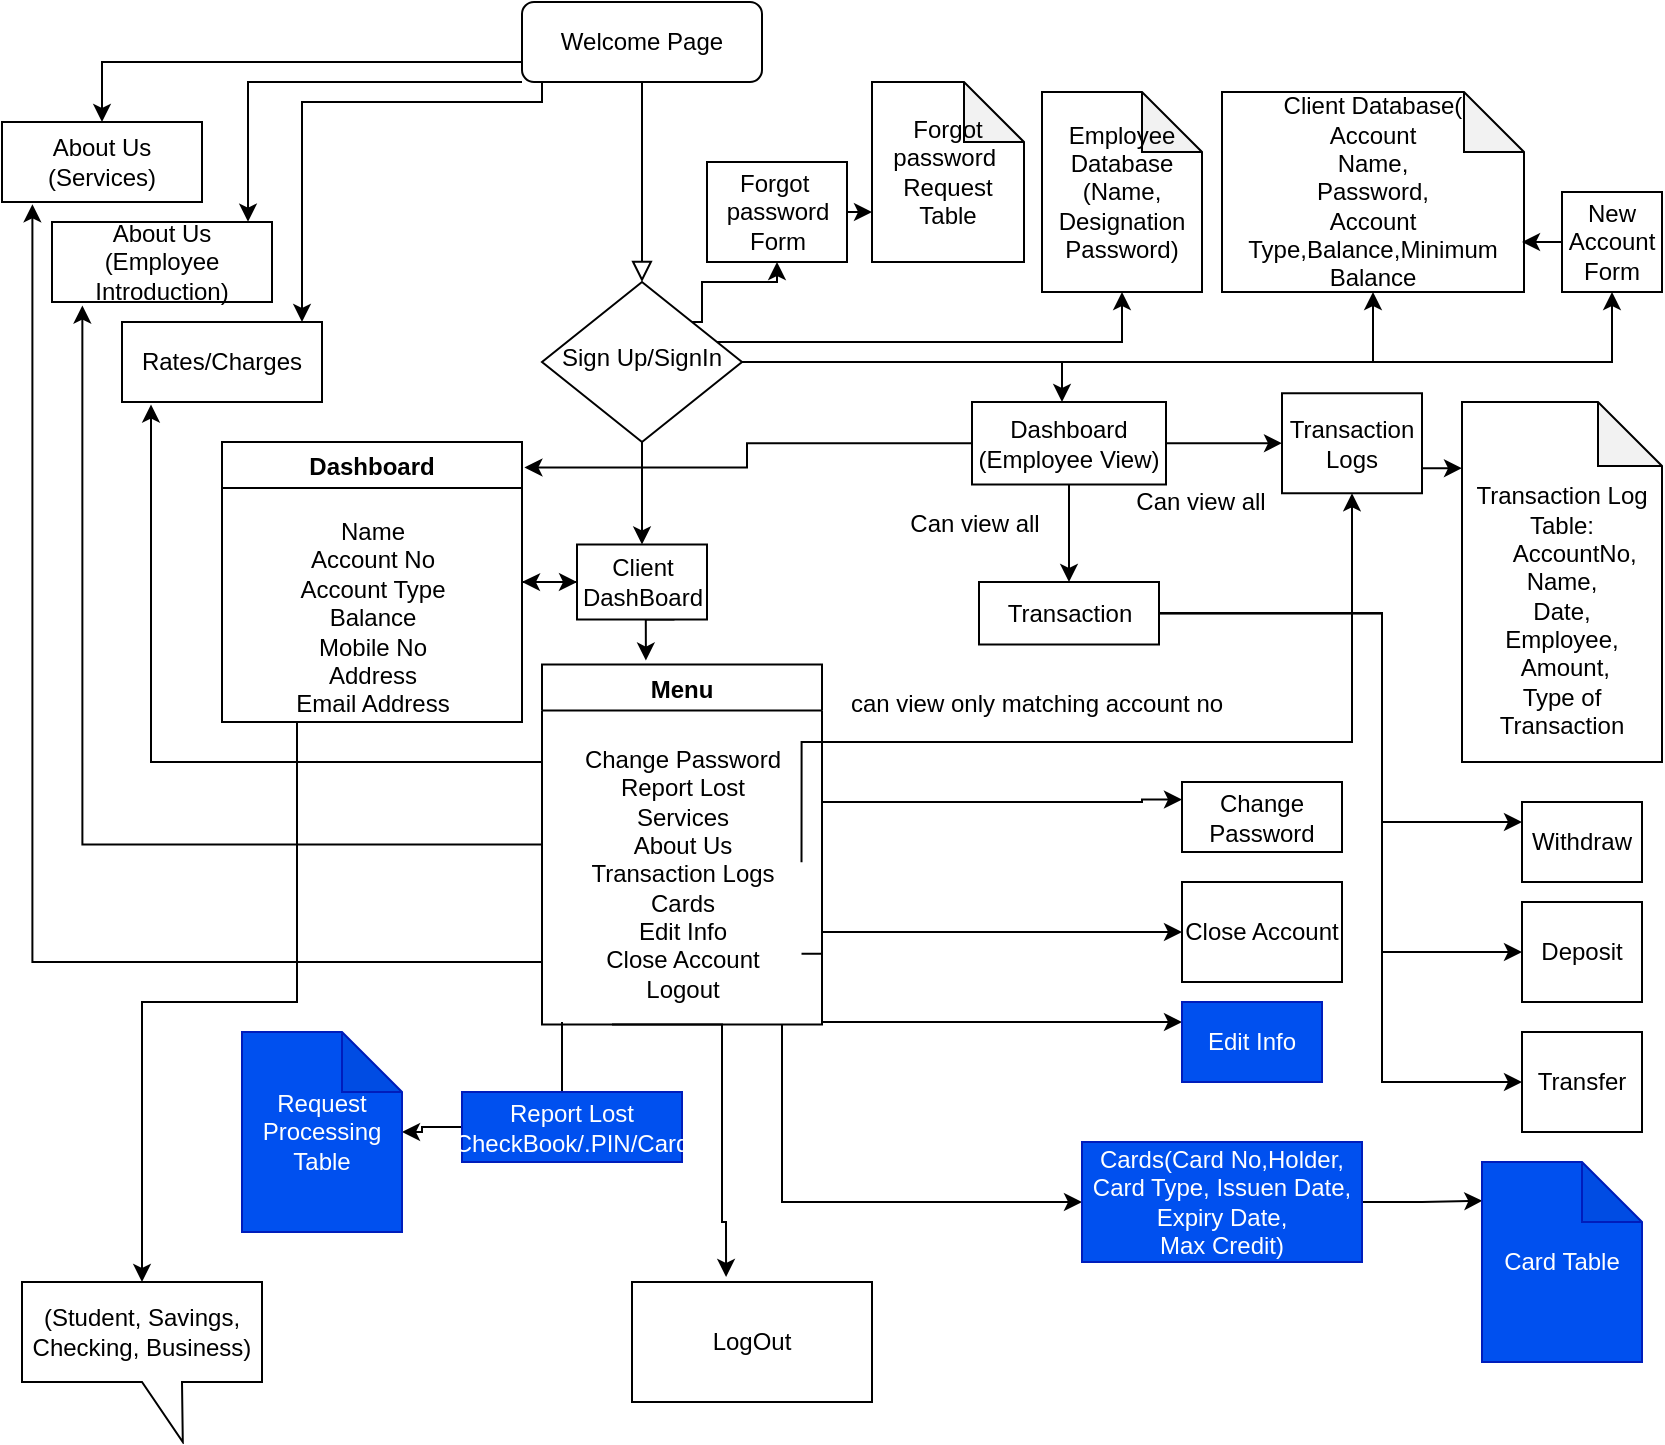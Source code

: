 <mxfile version="20.4.0" type="github">
  <diagram id="C5RBs43oDa-KdzZeNtuy" name="Page-1">
    <mxGraphModel dx="1726" dy="984" grid="0" gridSize="10" guides="1" tooltips="1" connect="1" arrows="1" fold="1" page="1" pageScale="1" pageWidth="827" pageHeight="1169" math="0" shadow="0">
      <root>
        <mxCell id="WIyWlLk6GJQsqaUBKTNV-0" />
        <mxCell id="WIyWlLk6GJQsqaUBKTNV-1" parent="WIyWlLk6GJQsqaUBKTNV-0" />
        <mxCell id="WIyWlLk6GJQsqaUBKTNV-2" value="" style="rounded=0;html=1;jettySize=auto;orthogonalLoop=1;fontSize=11;endArrow=block;endFill=0;endSize=8;strokeWidth=1;shadow=0;labelBackgroundColor=none;edgeStyle=orthogonalEdgeStyle;exitX=0.5;exitY=1;exitDx=0;exitDy=0;" parent="WIyWlLk6GJQsqaUBKTNV-1" source="WIyWlLk6GJQsqaUBKTNV-3" target="WIyWlLk6GJQsqaUBKTNV-6" edge="1">
          <mxGeometry relative="1" as="geometry">
            <Array as="points" />
          </mxGeometry>
        </mxCell>
        <mxCell id="RE7xwJCLeJIO6roD6Kax-3" value="" style="edgeStyle=orthogonalEdgeStyle;rounded=0;orthogonalLoop=1;jettySize=auto;html=1;entryX=0.891;entryY=-0.004;entryDx=0;entryDy=0;entryPerimeter=0;" parent="WIyWlLk6GJQsqaUBKTNV-1" source="WIyWlLk6GJQsqaUBKTNV-3" target="RE7xwJCLeJIO6roD6Kax-2" edge="1">
          <mxGeometry relative="1" as="geometry">
            <Array as="points">
              <mxPoint x="113" y="60" />
            </Array>
          </mxGeometry>
        </mxCell>
        <mxCell id="RE7xwJCLeJIO6roD6Kax-6" value="" style="edgeStyle=orthogonalEdgeStyle;rounded=0;orthogonalLoop=1;jettySize=auto;html=1;" parent="WIyWlLk6GJQsqaUBKTNV-1" source="WIyWlLk6GJQsqaUBKTNV-3" target="RE7xwJCLeJIO6roD6Kax-4" edge="1">
          <mxGeometry relative="1" as="geometry">
            <Array as="points">
              <mxPoint x="260" y="70" />
              <mxPoint x="140" y="70" />
            </Array>
          </mxGeometry>
        </mxCell>
        <mxCell id="RE7xwJCLeJIO6roD6Kax-12" style="edgeStyle=orthogonalEdgeStyle;rounded=0;orthogonalLoop=1;jettySize=auto;html=1;exitX=0;exitY=0.25;exitDx=0;exitDy=0;" parent="WIyWlLk6GJQsqaUBKTNV-1" source="WIyWlLk6GJQsqaUBKTNV-3" target="RE7xwJCLeJIO6roD6Kax-11" edge="1">
          <mxGeometry relative="1" as="geometry">
            <mxPoint x="220" y="130" as="targetPoint" />
            <Array as="points">
              <mxPoint x="250" y="50" />
              <mxPoint x="40" y="50" />
            </Array>
          </mxGeometry>
        </mxCell>
        <mxCell id="WIyWlLk6GJQsqaUBKTNV-3" value="Welcome Page" style="rounded=1;whiteSpace=wrap;html=1;fontSize=12;glass=0;strokeWidth=1;shadow=0;" parent="WIyWlLk6GJQsqaUBKTNV-1" vertex="1">
          <mxGeometry x="250" y="20" width="120" height="40" as="geometry" />
        </mxCell>
        <mxCell id="RE7xwJCLeJIO6roD6Kax-40" style="edgeStyle=orthogonalEdgeStyle;rounded=0;orthogonalLoop=1;jettySize=auto;html=1;entryX=0.5;entryY=1;entryDx=0;entryDy=0;entryPerimeter=0;exitX=1;exitY=0;exitDx=0;exitDy=0;" parent="WIyWlLk6GJQsqaUBKTNV-1" source="WIyWlLk6GJQsqaUBKTNV-6" target="RE7xwJCLeJIO6roD6Kax-35" edge="1">
          <mxGeometry relative="1" as="geometry">
            <mxPoint x="440" y="100" as="targetPoint" />
            <mxPoint x="410" y="360" as="sourcePoint" />
            <Array as="points">
              <mxPoint x="335" y="190" />
              <mxPoint x="550" y="190" />
            </Array>
          </mxGeometry>
        </mxCell>
        <mxCell id="RE7xwJCLeJIO6roD6Kax-51" style="edgeStyle=orthogonalEdgeStyle;rounded=0;orthogonalLoop=1;jettySize=auto;html=1;exitX=1;exitY=0;exitDx=0;exitDy=0;entryX=0.5;entryY=1;entryDx=0;entryDy=0;" parent="WIyWlLk6GJQsqaUBKTNV-1" source="WIyWlLk6GJQsqaUBKTNV-6" target="RE7xwJCLeJIO6roD6Kax-50" edge="1">
          <mxGeometry relative="1" as="geometry">
            <Array as="points">
              <mxPoint x="340" y="180" />
              <mxPoint x="340" y="160" />
              <mxPoint x="378" y="160" />
            </Array>
          </mxGeometry>
        </mxCell>
        <mxCell id="RE7xwJCLeJIO6roD6Kax-84" style="edgeStyle=orthogonalEdgeStyle;rounded=0;orthogonalLoop=1;jettySize=auto;html=1;exitX=1;exitY=0.5;exitDx=0;exitDy=0;entryX=0.5;entryY=1;entryDx=0;entryDy=0;" parent="WIyWlLk6GJQsqaUBKTNV-1" source="WIyWlLk6GJQsqaUBKTNV-6" target="RE7xwJCLeJIO6roD6Kax-83" edge="1">
          <mxGeometry relative="1" as="geometry">
            <mxPoint x="380" y="390" as="targetPoint" />
            <Array as="points">
              <mxPoint x="795" y="200" />
            </Array>
          </mxGeometry>
        </mxCell>
        <mxCell id="RE7xwJCLeJIO6roD6Kax-87" style="edgeStyle=orthogonalEdgeStyle;rounded=0;orthogonalLoop=1;jettySize=auto;html=1;exitX=1;exitY=0.5;exitDx=0;exitDy=0;" parent="WIyWlLk6GJQsqaUBKTNV-1" source="WIyWlLk6GJQsqaUBKTNV-6" target="RE7xwJCLeJIO6roD6Kax-14" edge="1">
          <mxGeometry relative="1" as="geometry">
            <mxPoint x="440" y="510" as="targetPoint" />
            <Array as="points">
              <mxPoint x="520" y="200" />
            </Array>
          </mxGeometry>
        </mxCell>
        <mxCell id="RE7xwJCLeJIO6roD6Kax-92" style="edgeStyle=orthogonalEdgeStyle;rounded=0;orthogonalLoop=1;jettySize=auto;html=1;exitX=1;exitY=0.5;exitDx=0;exitDy=0;entryX=0.5;entryY=1;entryDx=0;entryDy=0;entryPerimeter=0;" parent="WIyWlLk6GJQsqaUBKTNV-1" source="WIyWlLk6GJQsqaUBKTNV-6" target="RE7xwJCLeJIO6roD6Kax-41" edge="1">
          <mxGeometry relative="1" as="geometry" />
        </mxCell>
        <mxCell id="RE7xwJCLeJIO6roD6Kax-94" value="" style="edgeStyle=orthogonalEdgeStyle;rounded=0;orthogonalLoop=1;jettySize=auto;html=1;" parent="WIyWlLk6GJQsqaUBKTNV-1" source="WIyWlLk6GJQsqaUBKTNV-6" target="RE7xwJCLeJIO6roD6Kax-0" edge="1">
          <mxGeometry relative="1" as="geometry" />
        </mxCell>
        <mxCell id="WIyWlLk6GJQsqaUBKTNV-6" value="Sign Up/SignIn" style="rhombus;whiteSpace=wrap;html=1;shadow=0;fontFamily=Helvetica;fontSize=12;align=center;strokeWidth=1;spacing=6;spacingTop=-4;" parent="WIyWlLk6GJQsqaUBKTNV-1" vertex="1">
          <mxGeometry x="260" y="160" width="100" height="80" as="geometry" />
        </mxCell>
        <mxCell id="RE7xwJCLeJIO6roD6Kax-9" style="edgeStyle=orthogonalEdgeStyle;rounded=0;orthogonalLoop=1;jettySize=auto;html=1;entryX=0.145;entryY=1.032;entryDx=0;entryDy=0;entryPerimeter=0;exitX=0;exitY=0.25;exitDx=0;exitDy=0;" parent="WIyWlLk6GJQsqaUBKTNV-1" source="RE7xwJCLeJIO6roD6Kax-58" target="RE7xwJCLeJIO6roD6Kax-4" edge="1">
          <mxGeometry relative="1" as="geometry">
            <mxPoint x="60" y="230" as="targetPoint" />
            <mxPoint x="260" y="480" as="sourcePoint" />
            <Array as="points">
              <mxPoint x="260" y="400" />
              <mxPoint x="64" y="400" />
            </Array>
          </mxGeometry>
        </mxCell>
        <mxCell id="RE7xwJCLeJIO6roD6Kax-10" style="edgeStyle=orthogonalEdgeStyle;rounded=0;orthogonalLoop=1;jettySize=auto;html=1;entryX=0.138;entryY=1.044;entryDx=0;entryDy=0;entryPerimeter=0;exitX=0;exitY=0.5;exitDx=0;exitDy=0;" parent="WIyWlLk6GJQsqaUBKTNV-1" source="RE7xwJCLeJIO6roD6Kax-58" target="RE7xwJCLeJIO6roD6Kax-2" edge="1">
          <mxGeometry relative="1" as="geometry">
            <mxPoint x="10" y="520" as="sourcePoint" />
            <mxPoint x="30" y="210" as="targetPoint" />
            <Array as="points">
              <mxPoint x="30" y="441" />
            </Array>
          </mxGeometry>
        </mxCell>
        <mxCell id="RE7xwJCLeJIO6roD6Kax-13" style="edgeStyle=orthogonalEdgeStyle;rounded=0;orthogonalLoop=1;jettySize=auto;html=1;entryX=0.152;entryY=1.029;entryDx=0;entryDy=0;entryPerimeter=0;exitX=0;exitY=0.75;exitDx=0;exitDy=0;" parent="WIyWlLk6GJQsqaUBKTNV-1" source="RE7xwJCLeJIO6roD6Kax-58" target="RE7xwJCLeJIO6roD6Kax-11" edge="1">
          <mxGeometry relative="1" as="geometry">
            <mxPoint x="160" y="510" as="sourcePoint" />
            <mxPoint x="40" y="210" as="targetPoint" />
            <Array as="points">
              <mxPoint x="260" y="500" />
              <mxPoint x="5" y="500" />
            </Array>
          </mxGeometry>
        </mxCell>
        <mxCell id="RE7xwJCLeJIO6roD6Kax-29" style="edgeStyle=orthogonalEdgeStyle;rounded=0;orthogonalLoop=1;jettySize=auto;html=1;exitX=0.998;exitY=0.456;exitDx=0;exitDy=0;exitPerimeter=0;" parent="WIyWlLk6GJQsqaUBKTNV-1" source="RE7xwJCLeJIO6roD6Kax-77" target="RE7xwJCLeJIO6roD6Kax-21" edge="1">
          <mxGeometry relative="1" as="geometry">
            <mxPoint x="660" y="380" as="targetPoint" />
            <Array as="points">
              <mxPoint x="400" y="390" />
              <mxPoint x="620" y="390" />
            </Array>
          </mxGeometry>
        </mxCell>
        <mxCell id="RE7xwJCLeJIO6roD6Kax-46" style="edgeStyle=orthogonalEdgeStyle;rounded=0;orthogonalLoop=1;jettySize=auto;html=1;entryX=1;entryY=0.25;entryDx=0;entryDy=0;" parent="WIyWlLk6GJQsqaUBKTNV-1" target="RE7xwJCLeJIO6roD6Kax-45" edge="1">
          <mxGeometry relative="1" as="geometry">
            <mxPoint x="270" y="530" as="sourcePoint" />
            <Array as="points">
              <mxPoint x="270" y="589" />
              <mxPoint x="290" y="589" />
            </Array>
          </mxGeometry>
        </mxCell>
        <mxCell id="RE7xwJCLeJIO6roD6Kax-60" style="edgeStyle=orthogonalEdgeStyle;rounded=0;orthogonalLoop=1;jettySize=auto;html=1;exitX=0.75;exitY=1;exitDx=0;exitDy=0;entryX=0.371;entryY=-0.011;entryDx=0;entryDy=0;entryPerimeter=0;" parent="WIyWlLk6GJQsqaUBKTNV-1" source="RE7xwJCLeJIO6roD6Kax-0" target="RE7xwJCLeJIO6roD6Kax-58" edge="1">
          <mxGeometry relative="1" as="geometry" />
        </mxCell>
        <mxCell id="RE7xwJCLeJIO6roD6Kax-101" value="" style="edgeStyle=orthogonalEdgeStyle;rounded=0;orthogonalLoop=1;jettySize=auto;html=1;entryX=1;entryY=0.5;entryDx=0;entryDy=0;" parent="WIyWlLk6GJQsqaUBKTNV-1" source="RE7xwJCLeJIO6roD6Kax-0" target="RE7xwJCLeJIO6roD6Kax-55" edge="1">
          <mxGeometry relative="1" as="geometry" />
        </mxCell>
        <mxCell id="RE7xwJCLeJIO6roD6Kax-0" value="&lt;div&gt;Client&lt;br&gt;&lt;/div&gt;&lt;div&gt;DashBoard&lt;/div&gt;" style="rounded=0;whiteSpace=wrap;html=1;" parent="WIyWlLk6GJQsqaUBKTNV-1" vertex="1">
          <mxGeometry x="277.5" y="291.25" width="65" height="37.5" as="geometry" />
        </mxCell>
        <mxCell id="RE7xwJCLeJIO6roD6Kax-2" value="About Us (Employee Introduction)" style="rounded=0;whiteSpace=wrap;html=1;" parent="WIyWlLk6GJQsqaUBKTNV-1" vertex="1">
          <mxGeometry x="15" y="130" width="110" height="40" as="geometry" />
        </mxCell>
        <mxCell id="RE7xwJCLeJIO6roD6Kax-4" value="Rates/Charges" style="rounded=0;whiteSpace=wrap;html=1;" parent="WIyWlLk6GJQsqaUBKTNV-1" vertex="1">
          <mxGeometry x="50" y="180" width="100" height="40" as="geometry" />
        </mxCell>
        <mxCell id="RE7xwJCLeJIO6roD6Kax-11" value="About Us (Services)" style="rounded=0;whiteSpace=wrap;html=1;" parent="WIyWlLk6GJQsqaUBKTNV-1" vertex="1">
          <mxGeometry x="-10" y="80" width="100" height="40" as="geometry" />
        </mxCell>
        <mxCell id="RE7xwJCLeJIO6roD6Kax-23" value="" style="edgeStyle=orthogonalEdgeStyle;rounded=0;orthogonalLoop=1;jettySize=auto;html=1;" parent="WIyWlLk6GJQsqaUBKTNV-1" source="RE7xwJCLeJIO6roD6Kax-14" target="RE7xwJCLeJIO6roD6Kax-21" edge="1">
          <mxGeometry relative="1" as="geometry" />
        </mxCell>
        <mxCell id="RE7xwJCLeJIO6roD6Kax-30" value="" style="edgeStyle=orthogonalEdgeStyle;rounded=0;orthogonalLoop=1;jettySize=auto;html=1;" parent="WIyWlLk6GJQsqaUBKTNV-1" source="RE7xwJCLeJIO6roD6Kax-14" target="RE7xwJCLeJIO6roD6Kax-15" edge="1">
          <mxGeometry relative="1" as="geometry" />
        </mxCell>
        <mxCell id="RE7xwJCLeJIO6roD6Kax-95" style="edgeStyle=orthogonalEdgeStyle;rounded=0;orthogonalLoop=1;jettySize=auto;html=1;exitX=0;exitY=0.5;exitDx=0;exitDy=0;entryX=1.008;entryY=0.091;entryDx=0;entryDy=0;entryPerimeter=0;" parent="WIyWlLk6GJQsqaUBKTNV-1" source="RE7xwJCLeJIO6roD6Kax-14" target="RE7xwJCLeJIO6roD6Kax-55" edge="1">
          <mxGeometry relative="1" as="geometry" />
        </mxCell>
        <mxCell id="RE7xwJCLeJIO6roD6Kax-14" value="Dashboard (Employee View)" style="rounded=0;whiteSpace=wrap;html=1;" parent="WIyWlLk6GJQsqaUBKTNV-1" vertex="1">
          <mxGeometry x="475" y="220" width="97" height="41.25" as="geometry" />
        </mxCell>
        <mxCell id="RE7xwJCLeJIO6roD6Kax-31" style="edgeStyle=orthogonalEdgeStyle;rounded=0;orthogonalLoop=1;jettySize=auto;html=1;exitX=1;exitY=0.5;exitDx=0;exitDy=0;entryX=0;entryY=0.25;entryDx=0;entryDy=0;" parent="WIyWlLk6GJQsqaUBKTNV-1" source="RE7xwJCLeJIO6roD6Kax-15" target="RE7xwJCLeJIO6roD6Kax-16" edge="1">
          <mxGeometry relative="1" as="geometry">
            <mxPoint x="719.765" y="600" as="targetPoint" />
            <Array as="points">
              <mxPoint x="680" y="326" />
              <mxPoint x="680" y="430" />
            </Array>
          </mxGeometry>
        </mxCell>
        <mxCell id="RE7xwJCLeJIO6roD6Kax-99" style="edgeStyle=orthogonalEdgeStyle;rounded=0;orthogonalLoop=1;jettySize=auto;html=1;exitX=1;exitY=0.5;exitDx=0;exitDy=0;entryX=0;entryY=0.5;entryDx=0;entryDy=0;" parent="WIyWlLk6GJQsqaUBKTNV-1" source="RE7xwJCLeJIO6roD6Kax-15" target="RE7xwJCLeJIO6roD6Kax-17" edge="1">
          <mxGeometry relative="1" as="geometry">
            <mxPoint x="680" y="500" as="targetPoint" />
            <Array as="points">
              <mxPoint x="680" y="326" />
              <mxPoint x="680" y="495" />
            </Array>
          </mxGeometry>
        </mxCell>
        <mxCell id="RE7xwJCLeJIO6roD6Kax-100" style="edgeStyle=orthogonalEdgeStyle;rounded=0;orthogonalLoop=1;jettySize=auto;html=1;exitX=1;exitY=0.5;exitDx=0;exitDy=0;entryX=0;entryY=0.5;entryDx=0;entryDy=0;" parent="WIyWlLk6GJQsqaUBKTNV-1" source="RE7xwJCLeJIO6roD6Kax-15" target="RE7xwJCLeJIO6roD6Kax-18" edge="1">
          <mxGeometry relative="1" as="geometry">
            <mxPoint x="680" y="560" as="targetPoint" />
            <Array as="points">
              <mxPoint x="680" y="326" />
              <mxPoint x="680" y="560" />
            </Array>
          </mxGeometry>
        </mxCell>
        <mxCell id="RE7xwJCLeJIO6roD6Kax-15" value="Transaction" style="rounded=0;whiteSpace=wrap;html=1;" parent="WIyWlLk6GJQsqaUBKTNV-1" vertex="1">
          <mxGeometry x="478.5" y="310" width="90" height="31.25" as="geometry" />
        </mxCell>
        <mxCell id="RE7xwJCLeJIO6roD6Kax-16" value="Withdraw" style="rounded=0;whiteSpace=wrap;html=1;" parent="WIyWlLk6GJQsqaUBKTNV-1" vertex="1">
          <mxGeometry x="750" y="420" width="60" height="40" as="geometry" />
        </mxCell>
        <mxCell id="RE7xwJCLeJIO6roD6Kax-17" value="Deposit" style="rounded=0;whiteSpace=wrap;html=1;" parent="WIyWlLk6GJQsqaUBKTNV-1" vertex="1">
          <mxGeometry x="750" y="470" width="60" height="50" as="geometry" />
        </mxCell>
        <mxCell id="RE7xwJCLeJIO6roD6Kax-18" value="Transfer" style="rounded=0;whiteSpace=wrap;html=1;" parent="WIyWlLk6GJQsqaUBKTNV-1" vertex="1">
          <mxGeometry x="750" y="535" width="60" height="50" as="geometry" />
        </mxCell>
        <mxCell id="RE7xwJCLeJIO6roD6Kax-19" value="&lt;div&gt;&lt;br&gt;&lt;/div&gt;&lt;div&gt;&lt;br&gt;&lt;/div&gt;&lt;div&gt;&lt;br&gt;&lt;/div&gt;&lt;div&gt;&lt;br&gt;&lt;/div&gt;&lt;div&gt;Transaction Log Table:&lt;/div&gt;&lt;div&gt;&amp;nbsp;&amp;nbsp;&amp;nbsp; AccountNo, Name,&lt;/div&gt;&lt;div&gt;Date,&lt;/div&gt;&lt;div&gt;Employee, &lt;br&gt;&lt;/div&gt;&lt;div&gt;&amp;nbsp;Amount,&lt;br&gt;Type of Transaction&lt;div&gt;&lt;br&gt;&lt;br&gt;&lt;/div&gt;&lt;/div&gt;" style="shape=note;whiteSpace=wrap;html=1;backgroundOutline=1;darkOpacity=0.05;size=32;" parent="WIyWlLk6GJQsqaUBKTNV-1" vertex="1">
          <mxGeometry x="720" y="220" width="100" height="180" as="geometry" />
        </mxCell>
        <mxCell id="RE7xwJCLeJIO6roD6Kax-22" value="" style="edgeStyle=orthogonalEdgeStyle;rounded=0;orthogonalLoop=1;jettySize=auto;html=1;exitX=1;exitY=0.75;exitDx=0;exitDy=0;" parent="WIyWlLk6GJQsqaUBKTNV-1" source="RE7xwJCLeJIO6roD6Kax-21" target="RE7xwJCLeJIO6roD6Kax-19" edge="1">
          <mxGeometry relative="1" as="geometry">
            <mxPoint x="645" y="395" as="sourcePoint" />
            <Array as="points">
              <mxPoint x="710" y="253" />
              <mxPoint x="710" y="253" />
            </Array>
          </mxGeometry>
        </mxCell>
        <mxCell id="RE7xwJCLeJIO6roD6Kax-21" value="Transaction Logs" style="rounded=0;whiteSpace=wrap;html=1;" parent="WIyWlLk6GJQsqaUBKTNV-1" vertex="1">
          <mxGeometry x="630" y="215.63" width="70" height="50" as="geometry" />
        </mxCell>
        <mxCell id="RE7xwJCLeJIO6roD6Kax-26" value="Can view all " style="text;html=1;align=center;verticalAlign=middle;resizable=0;points=[];autosize=1;strokeColor=none;fillColor=none;" parent="WIyWlLk6GJQsqaUBKTNV-1" vertex="1">
          <mxGeometry x="431" y="265.63" width="90" height="30" as="geometry" />
        </mxCell>
        <mxCell id="RE7xwJCLeJIO6roD6Kax-28" value="&lt;div&gt;can view only matching account no&lt;/div&gt;" style="text;html=1;align=center;verticalAlign=middle;resizable=0;points=[];autosize=1;strokeColor=none;fillColor=none;" parent="WIyWlLk6GJQsqaUBKTNV-1" vertex="1">
          <mxGeometry x="402" y="356.25" width="210" height="30" as="geometry" />
        </mxCell>
        <mxCell id="RE7xwJCLeJIO6roD6Kax-35" value="&lt;div&gt;Employee&lt;/div&gt;&lt;div&gt;Database &lt;br&gt;&lt;/div&gt;&lt;div&gt;(Name, Designation&lt;/div&gt;&lt;div&gt;Password)&lt;br&gt;&lt;/div&gt;" style="shape=note;whiteSpace=wrap;html=1;backgroundOutline=1;darkOpacity=0.05;" parent="WIyWlLk6GJQsqaUBKTNV-1" vertex="1">
          <mxGeometry x="510" y="65" width="80" height="100" as="geometry" />
        </mxCell>
        <mxCell id="RE7xwJCLeJIO6roD6Kax-41" value="&lt;div&gt;Client Database(&lt;/div&gt;&lt;div&gt;Account&lt;/div&gt;&lt;div&gt;Name,&lt;/div&gt;&lt;div&gt;Password,&lt;/div&gt;&lt;div&gt;Account Type,Balance,Minimum Balance&lt;br&gt;&lt;/div&gt;" style="shape=note;whiteSpace=wrap;html=1;backgroundOutline=1;darkOpacity=0.05;" parent="WIyWlLk6GJQsqaUBKTNV-1" vertex="1">
          <mxGeometry x="600" y="65" width="151" height="100" as="geometry" />
        </mxCell>
        <mxCell id="RE7xwJCLeJIO6roD6Kax-54" value="" style="edgeStyle=orthogonalEdgeStyle;rounded=0;orthogonalLoop=1;jettySize=auto;html=1;" parent="WIyWlLk6GJQsqaUBKTNV-1" source="RE7xwJCLeJIO6roD6Kax-45" target="RE7xwJCLeJIO6roD6Kax-47" edge="1">
          <mxGeometry relative="1" as="geometry" />
        </mxCell>
        <mxCell id="RE7xwJCLeJIO6roD6Kax-45" value="Report Lost CheckBook/.PIN/Card" style="rounded=0;whiteSpace=wrap;html=1;fillColor=#0050ef;fontColor=#ffffff;strokeColor=#001DBC;" parent="WIyWlLk6GJQsqaUBKTNV-1" vertex="1">
          <mxGeometry x="220" y="565" width="110" height="35" as="geometry" />
        </mxCell>
        <mxCell id="RE7xwJCLeJIO6roD6Kax-47" value="Request Processing Table " style="shape=note;whiteSpace=wrap;html=1;backgroundOutline=1;darkOpacity=0.05;fillColor=#0050ef;strokeColor=#001DBC;fontColor=#ffffff;" parent="WIyWlLk6GJQsqaUBKTNV-1" vertex="1">
          <mxGeometry x="110" y="535" width="80" height="100" as="geometry" />
        </mxCell>
        <mxCell id="RE7xwJCLeJIO6roD6Kax-48" value="Forgot password&amp;nbsp; Request Table" style="shape=note;whiteSpace=wrap;html=1;backgroundOutline=1;darkOpacity=0.05;" parent="WIyWlLk6GJQsqaUBKTNV-1" vertex="1">
          <mxGeometry x="425" y="60" width="76" height="90" as="geometry" />
        </mxCell>
        <mxCell id="RE7xwJCLeJIO6roD6Kax-85" value="" style="edgeStyle=orthogonalEdgeStyle;rounded=0;orthogonalLoop=1;jettySize=auto;html=1;" parent="WIyWlLk6GJQsqaUBKTNV-1" source="RE7xwJCLeJIO6roD6Kax-50" target="RE7xwJCLeJIO6roD6Kax-48" edge="1">
          <mxGeometry relative="1" as="geometry">
            <Array as="points">
              <mxPoint x="410" y="140" />
              <mxPoint x="410" y="115" />
            </Array>
          </mxGeometry>
        </mxCell>
        <mxCell id="RE7xwJCLeJIO6roD6Kax-50" value="Forgot&amp;nbsp; password Form" style="rounded=0;whiteSpace=wrap;html=1;" parent="WIyWlLk6GJQsqaUBKTNV-1" vertex="1">
          <mxGeometry x="342.5" y="100" width="70" height="50" as="geometry" />
        </mxCell>
        <mxCell id="RE7xwJCLeJIO6roD6Kax-62" style="edgeStyle=orthogonalEdgeStyle;rounded=0;orthogonalLoop=1;jettySize=auto;html=1;exitX=1;exitY=0.75;exitDx=0;exitDy=0;entryX=0;entryY=0.25;entryDx=0;entryDy=0;" parent="WIyWlLk6GJQsqaUBKTNV-1" source="RE7xwJCLeJIO6roD6Kax-58" target="RE7xwJCLeJIO6roD6Kax-61" edge="1">
          <mxGeometry relative="1" as="geometry">
            <Array as="points">
              <mxPoint x="400" y="420" />
              <mxPoint x="560" y="420" />
            </Array>
          </mxGeometry>
        </mxCell>
        <mxCell id="RE7xwJCLeJIO6roD6Kax-64" style="edgeStyle=orthogonalEdgeStyle;rounded=0;orthogonalLoop=1;jettySize=auto;html=1;exitX=0.998;exitY=0.783;exitDx=0;exitDy=0;exitPerimeter=0;entryX=0;entryY=0.5;entryDx=0;entryDy=0;" parent="WIyWlLk6GJQsqaUBKTNV-1" source="RE7xwJCLeJIO6roD6Kax-77" target="RE7xwJCLeJIO6roD6Kax-63" edge="1">
          <mxGeometry relative="1" as="geometry">
            <mxPoint x="570" y="485" as="targetPoint" />
            <Array as="points">
              <mxPoint x="400" y="485" />
            </Array>
          </mxGeometry>
        </mxCell>
        <mxCell id="RE7xwJCLeJIO6roD6Kax-66" style="edgeStyle=orthogonalEdgeStyle;rounded=0;orthogonalLoop=1;jettySize=auto;html=1;exitX=1;exitY=1;exitDx=0;exitDy=0;entryX=0;entryY=0.25;entryDx=0;entryDy=0;" parent="WIyWlLk6GJQsqaUBKTNV-1" source="RE7xwJCLeJIO6roD6Kax-58" target="RE7xwJCLeJIO6roD6Kax-65" edge="1">
          <mxGeometry relative="1" as="geometry">
            <mxPoint x="550" y="530" as="targetPoint" />
            <Array as="points">
              <mxPoint x="400" y="530" />
            </Array>
          </mxGeometry>
        </mxCell>
        <mxCell id="RE7xwJCLeJIO6roD6Kax-69" style="edgeStyle=orthogonalEdgeStyle;rounded=0;orthogonalLoop=1;jettySize=auto;html=1;entryX=0;entryY=0.5;entryDx=0;entryDy=0;" parent="WIyWlLk6GJQsqaUBKTNV-1" target="RE7xwJCLeJIO6roD6Kax-67" edge="1">
          <mxGeometry relative="1" as="geometry">
            <mxPoint x="430" y="930" as="targetPoint" />
            <mxPoint x="380" y="540" as="sourcePoint" />
            <Array as="points">
              <mxPoint x="380" y="531" />
              <mxPoint x="380" y="620" />
            </Array>
          </mxGeometry>
        </mxCell>
        <mxCell id="RE7xwJCLeJIO6roD6Kax-79" style="edgeStyle=orthogonalEdgeStyle;rounded=0;orthogonalLoop=1;jettySize=auto;html=1;exitX=0.25;exitY=1;exitDx=0;exitDy=0;entryX=0.392;entryY=-0.042;entryDx=0;entryDy=0;entryPerimeter=0;" parent="WIyWlLk6GJQsqaUBKTNV-1" source="RE7xwJCLeJIO6roD6Kax-58" target="RE7xwJCLeJIO6roD6Kax-78" edge="1">
          <mxGeometry relative="1" as="geometry">
            <Array as="points">
              <mxPoint x="350" y="531" />
              <mxPoint x="350" y="630" />
              <mxPoint x="352" y="630" />
            </Array>
          </mxGeometry>
        </mxCell>
        <mxCell id="RE7xwJCLeJIO6roD6Kax-58" value="Menu" style="swimlane;" parent="WIyWlLk6GJQsqaUBKTNV-1" vertex="1">
          <mxGeometry x="260" y="351.25" width="140" height="180" as="geometry" />
        </mxCell>
        <mxCell id="RE7xwJCLeJIO6roD6Kax-77" value="&lt;div&gt;Change Password&lt;/div&gt;&lt;div&gt;Report Lost&lt;/div&gt;&lt;div&gt;Services&lt;/div&gt;&lt;div&gt;About Us&lt;/div&gt;&lt;div&gt;Transaction Logs&lt;/div&gt;&lt;div&gt;Cards&lt;/div&gt;&lt;div&gt;Edit Info&lt;/div&gt;&lt;div&gt;Close Account&lt;/div&gt;&lt;div&gt;Logout&lt;br&gt;&lt;/div&gt;" style="text;html=1;align=center;verticalAlign=middle;resizable=0;points=[];autosize=1;strokeColor=none;fillColor=none;" parent="RE7xwJCLeJIO6roD6Kax-58" vertex="1">
          <mxGeometry x="10" y="35" width="120" height="140" as="geometry" />
        </mxCell>
        <mxCell id="RE7xwJCLeJIO6roD6Kax-73" style="edgeStyle=orthogonalEdgeStyle;rounded=0;orthogonalLoop=1;jettySize=auto;html=1;exitX=0.25;exitY=1;exitDx=0;exitDy=0;entryX=0.5;entryY=0;entryDx=0;entryDy=0;entryPerimeter=0;" parent="WIyWlLk6GJQsqaUBKTNV-1" source="RE7xwJCLeJIO6roD6Kax-55" target="RE7xwJCLeJIO6roD6Kax-72" edge="1">
          <mxGeometry relative="1" as="geometry">
            <mxPoint x="120" y="390" as="sourcePoint" />
            <mxPoint x="60" y="620" as="targetPoint" />
            <Array as="points">
              <mxPoint x="138" y="520" />
              <mxPoint x="60" y="520" />
            </Array>
          </mxGeometry>
        </mxCell>
        <mxCell id="RE7xwJCLeJIO6roD6Kax-55" value="Dashboard" style="swimlane;" parent="WIyWlLk6GJQsqaUBKTNV-1" vertex="1">
          <mxGeometry x="100" y="240" width="150" height="140" as="geometry" />
        </mxCell>
        <mxCell id="RE7xwJCLeJIO6roD6Kax-56" value="&lt;div&gt;Name&lt;/div&gt;&lt;div&gt;Account No&lt;/div&gt;&lt;div&gt;Account Type&lt;br&gt;&lt;/div&gt;&lt;div&gt;Balance&lt;/div&gt;&lt;div&gt;Mobile No&lt;/div&gt;&lt;div&gt;Address&lt;/div&gt;&lt;div&gt;Email Address&lt;br&gt;&lt;/div&gt;&lt;div&gt;&lt;br&gt;&lt;/div&gt;" style="text;html=1;align=center;verticalAlign=middle;resizable=0;points=[];autosize=1;strokeColor=none;fillColor=none;" parent="RE7xwJCLeJIO6roD6Kax-55" vertex="1">
          <mxGeometry x="25" y="30" width="100" height="130" as="geometry" />
        </mxCell>
        <mxCell id="RE7xwJCLeJIO6roD6Kax-61" value="Change Password" style="rounded=0;whiteSpace=wrap;html=1;" parent="WIyWlLk6GJQsqaUBKTNV-1" vertex="1">
          <mxGeometry x="580" y="410" width="80" height="35" as="geometry" />
        </mxCell>
        <mxCell id="RE7xwJCLeJIO6roD6Kax-63" value="Close Account" style="rounded=0;whiteSpace=wrap;html=1;" parent="WIyWlLk6GJQsqaUBKTNV-1" vertex="1">
          <mxGeometry x="580" y="460" width="80" height="50" as="geometry" />
        </mxCell>
        <mxCell id="RE7xwJCLeJIO6roD6Kax-65" value="Edit Info" style="rounded=0;whiteSpace=wrap;html=1;fillColor=#0050ef;fontColor=#ffffff;strokeColor=#001DBC;" parent="WIyWlLk6GJQsqaUBKTNV-1" vertex="1">
          <mxGeometry x="580" y="520" width="70" height="40" as="geometry" />
        </mxCell>
        <mxCell id="RE7xwJCLeJIO6roD6Kax-70" value="" style="edgeStyle=orthogonalEdgeStyle;rounded=0;orthogonalLoop=1;jettySize=auto;html=1;entryX=0.002;entryY=0.194;entryDx=0;entryDy=0;entryPerimeter=0;" parent="WIyWlLk6GJQsqaUBKTNV-1" source="RE7xwJCLeJIO6roD6Kax-67" target="RE7xwJCLeJIO6roD6Kax-68" edge="1">
          <mxGeometry relative="1" as="geometry" />
        </mxCell>
        <mxCell id="RE7xwJCLeJIO6roD6Kax-67" value="&lt;div&gt;Cards(Card No,Holder, Card Type, Issuen Date, Expiry Date,&lt;/div&gt;&lt;div&gt;Max Credit)&lt;/div&gt;" style="rounded=0;whiteSpace=wrap;html=1;fillColor=#0050ef;fontColor=#ffffff;strokeColor=#001DBC;" parent="WIyWlLk6GJQsqaUBKTNV-1" vertex="1">
          <mxGeometry x="530" y="590" width="140" height="60" as="geometry" />
        </mxCell>
        <mxCell id="RE7xwJCLeJIO6roD6Kax-68" value="Card Table" style="shape=note;whiteSpace=wrap;html=1;backgroundOutline=1;darkOpacity=0.05;fillColor=#0050ef;fontColor=#ffffff;strokeColor=#001DBC;" parent="WIyWlLk6GJQsqaUBKTNV-1" vertex="1">
          <mxGeometry x="730" y="600" width="80" height="100" as="geometry" />
        </mxCell>
        <mxCell id="RE7xwJCLeJIO6roD6Kax-72" value="(Student, Savings, Checking, Business)" style="shape=callout;whiteSpace=wrap;html=1;perimeter=calloutPerimeter;position2=0.67;" parent="WIyWlLk6GJQsqaUBKTNV-1" vertex="1">
          <mxGeometry y="660" width="120" height="80" as="geometry" />
        </mxCell>
        <mxCell id="RE7xwJCLeJIO6roD6Kax-78" value="LogOut" style="rounded=0;whiteSpace=wrap;html=1;" parent="WIyWlLk6GJQsqaUBKTNV-1" vertex="1">
          <mxGeometry x="305" y="660" width="120" height="60" as="geometry" />
        </mxCell>
        <mxCell id="RE7xwJCLeJIO6roD6Kax-86" style="edgeStyle=orthogonalEdgeStyle;rounded=0;orthogonalLoop=1;jettySize=auto;html=1;exitX=0;exitY=0.5;exitDx=0;exitDy=0;" parent="WIyWlLk6GJQsqaUBKTNV-1" source="RE7xwJCLeJIO6roD6Kax-83" edge="1">
          <mxGeometry relative="1" as="geometry">
            <mxPoint x="750" y="140" as="targetPoint" />
            <Array as="points">
              <mxPoint x="760" y="140" />
              <mxPoint x="760" y="140" />
            </Array>
          </mxGeometry>
        </mxCell>
        <mxCell id="RE7xwJCLeJIO6roD6Kax-83" value="New Account Form" style="whiteSpace=wrap;html=1;aspect=fixed;" parent="WIyWlLk6GJQsqaUBKTNV-1" vertex="1">
          <mxGeometry x="770" y="115" width="50" height="50" as="geometry" />
        </mxCell>
        <mxCell id="RE7xwJCLeJIO6roD6Kax-102" value="" style="edgeStyle=orthogonalEdgeStyle;rounded=0;orthogonalLoop=1;jettySize=auto;html=1;exitX=1;exitY=0.5;exitDx=0;exitDy=0;" parent="WIyWlLk6GJQsqaUBKTNV-1" source="RE7xwJCLeJIO6roD6Kax-55" target="RE7xwJCLeJIO6roD6Kax-0" edge="1">
          <mxGeometry relative="1" as="geometry" />
        </mxCell>
        <mxCell id="8vo2l2w2OveRLJKeTqYk-1" value="Can view all " style="text;html=1;align=center;verticalAlign=middle;resizable=0;points=[];autosize=1;strokeColor=none;fillColor=none;" vertex="1" parent="WIyWlLk6GJQsqaUBKTNV-1">
          <mxGeometry x="544" y="255" width="90" height="30" as="geometry" />
        </mxCell>
      </root>
    </mxGraphModel>
  </diagram>
</mxfile>
